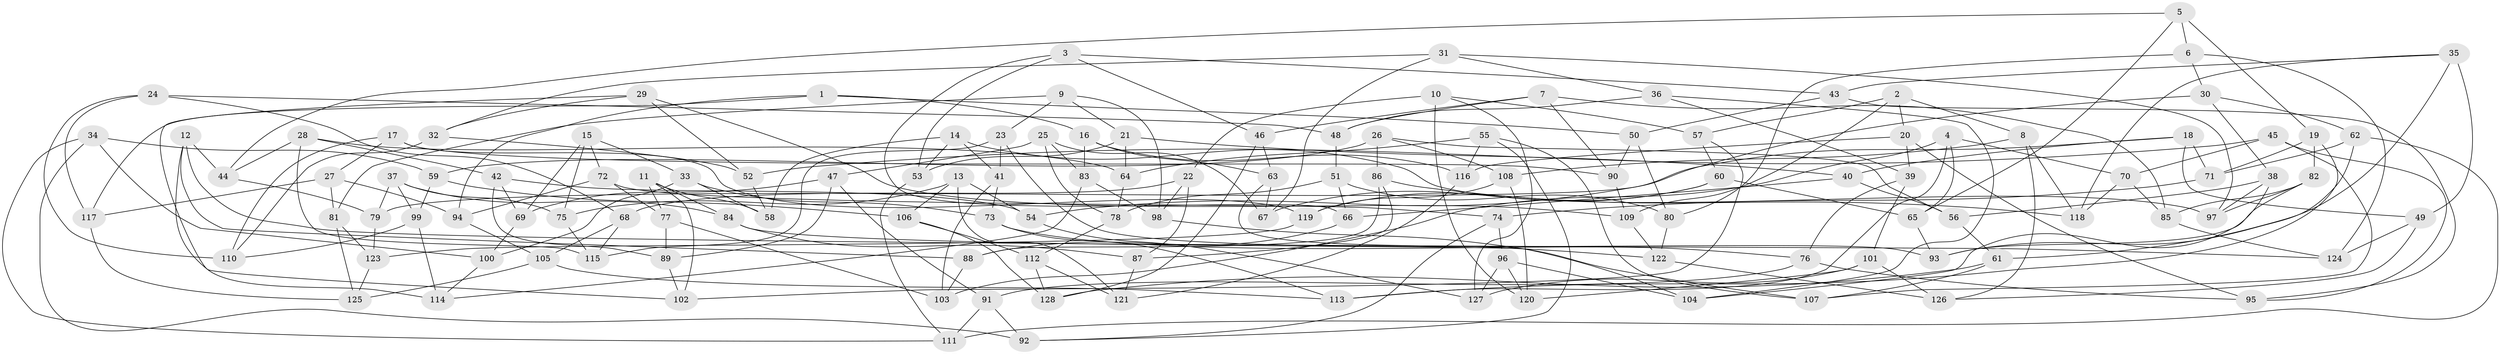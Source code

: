 // coarse degree distribution, {6: 0.5189873417721519, 4: 0.35443037974683544, 3: 0.02531645569620253, 5: 0.10126582278481013}
// Generated by graph-tools (version 1.1) at 2025/42/03/06/25 10:42:25]
// undirected, 128 vertices, 256 edges
graph export_dot {
graph [start="1"]
  node [color=gray90,style=filled];
  1;
  2;
  3;
  4;
  5;
  6;
  7;
  8;
  9;
  10;
  11;
  12;
  13;
  14;
  15;
  16;
  17;
  18;
  19;
  20;
  21;
  22;
  23;
  24;
  25;
  26;
  27;
  28;
  29;
  30;
  31;
  32;
  33;
  34;
  35;
  36;
  37;
  38;
  39;
  40;
  41;
  42;
  43;
  44;
  45;
  46;
  47;
  48;
  49;
  50;
  51;
  52;
  53;
  54;
  55;
  56;
  57;
  58;
  59;
  60;
  61;
  62;
  63;
  64;
  65;
  66;
  67;
  68;
  69;
  70;
  71;
  72;
  73;
  74;
  75;
  76;
  77;
  78;
  79;
  80;
  81;
  82;
  83;
  84;
  85;
  86;
  87;
  88;
  89;
  90;
  91;
  92;
  93;
  94;
  95;
  96;
  97;
  98;
  99;
  100;
  101;
  102;
  103;
  104;
  105;
  106;
  107;
  108;
  109;
  110;
  111;
  112;
  113;
  114;
  115;
  116;
  117;
  118;
  119;
  120;
  121;
  122;
  123;
  124;
  125;
  126;
  127;
  128;
  1 -- 117;
  1 -- 16;
  1 -- 94;
  1 -- 50;
  2 -- 57;
  2 -- 8;
  2 -- 109;
  2 -- 20;
  3 -- 46;
  3 -- 66;
  3 -- 53;
  3 -- 43;
  4 -- 113;
  4 -- 70;
  4 -- 65;
  4 -- 103;
  5 -- 6;
  5 -- 19;
  5 -- 44;
  5 -- 65;
  6 -- 124;
  6 -- 80;
  6 -- 30;
  7 -- 85;
  7 -- 46;
  7 -- 90;
  7 -- 48;
  8 -- 126;
  8 -- 118;
  8 -- 108;
  9 -- 98;
  9 -- 81;
  9 -- 23;
  9 -- 21;
  10 -- 22;
  10 -- 120;
  10 -- 127;
  10 -- 57;
  11 -- 84;
  11 -- 58;
  11 -- 102;
  11 -- 77;
  12 -- 88;
  12 -- 124;
  12 -- 114;
  12 -- 44;
  13 -- 121;
  13 -- 54;
  13 -- 106;
  13 -- 75;
  14 -- 58;
  14 -- 41;
  14 -- 97;
  14 -- 53;
  15 -- 72;
  15 -- 69;
  15 -- 75;
  15 -- 33;
  16 -- 116;
  16 -- 63;
  16 -- 83;
  17 -- 27;
  17 -- 119;
  17 -- 110;
  17 -- 90;
  18 -- 49;
  18 -- 54;
  18 -- 40;
  18 -- 71;
  19 -- 113;
  19 -- 82;
  19 -- 71;
  20 -- 39;
  20 -- 116;
  20 -- 95;
  21 -- 40;
  21 -- 64;
  21 -- 53;
  22 -- 87;
  22 -- 98;
  22 -- 68;
  23 -- 41;
  23 -- 115;
  23 -- 93;
  24 -- 117;
  24 -- 68;
  24 -- 110;
  24 -- 48;
  25 -- 83;
  25 -- 78;
  25 -- 47;
  25 -- 67;
  26 -- 108;
  26 -- 56;
  26 -- 59;
  26 -- 86;
  27 -- 94;
  27 -- 81;
  27 -- 117;
  28 -- 115;
  28 -- 64;
  28 -- 44;
  28 -- 42;
  29 -- 102;
  29 -- 52;
  29 -- 109;
  29 -- 32;
  30 -- 62;
  30 -- 79;
  30 -- 38;
  31 -- 32;
  31 -- 67;
  31 -- 36;
  31 -- 97;
  32 -- 52;
  32 -- 110;
  33 -- 73;
  33 -- 58;
  33 -- 100;
  34 -- 59;
  34 -- 92;
  34 -- 100;
  34 -- 111;
  35 -- 61;
  35 -- 43;
  35 -- 118;
  35 -- 49;
  36 -- 104;
  36 -- 39;
  36 -- 48;
  37 -- 84;
  37 -- 75;
  37 -- 79;
  37 -- 99;
  38 -- 97;
  38 -- 104;
  38 -- 56;
  39 -- 101;
  39 -- 76;
  40 -- 56;
  40 -- 66;
  41 -- 103;
  41 -- 73;
  42 -- 69;
  42 -- 89;
  42 -- 54;
  43 -- 95;
  43 -- 50;
  44 -- 79;
  45 -- 95;
  45 -- 52;
  45 -- 107;
  45 -- 70;
  46 -- 128;
  46 -- 63;
  47 -- 89;
  47 -- 69;
  47 -- 91;
  48 -- 51;
  49 -- 126;
  49 -- 124;
  50 -- 90;
  50 -- 80;
  51 -- 66;
  51 -- 80;
  51 -- 78;
  52 -- 58;
  53 -- 111;
  54 -- 127;
  55 -- 116;
  55 -- 107;
  55 -- 92;
  55 -- 64;
  56 -- 61;
  57 -- 60;
  57 -- 102;
  59 -- 99;
  59 -- 106;
  60 -- 67;
  60 -- 119;
  60 -- 65;
  61 -- 128;
  61 -- 107;
  62 -- 111;
  62 -- 71;
  62 -- 93;
  63 -- 104;
  63 -- 67;
  64 -- 78;
  65 -- 93;
  66 -- 88;
  68 -- 115;
  68 -- 105;
  69 -- 100;
  70 -- 118;
  70 -- 85;
  71 -- 74;
  72 -- 94;
  72 -- 74;
  72 -- 77;
  73 -- 113;
  73 -- 76;
  74 -- 92;
  74 -- 96;
  75 -- 115;
  76 -- 95;
  76 -- 91;
  77 -- 103;
  77 -- 89;
  78 -- 112;
  79 -- 123;
  80 -- 122;
  81 -- 125;
  81 -- 123;
  82 -- 93;
  82 -- 97;
  82 -- 85;
  83 -- 114;
  83 -- 98;
  84 -- 122;
  84 -- 87;
  85 -- 124;
  86 -- 87;
  86 -- 88;
  86 -- 118;
  87 -- 121;
  88 -- 103;
  89 -- 102;
  90 -- 109;
  91 -- 111;
  91 -- 92;
  94 -- 105;
  96 -- 120;
  96 -- 104;
  96 -- 127;
  98 -- 107;
  99 -- 110;
  99 -- 114;
  100 -- 114;
  101 -- 127;
  101 -- 120;
  101 -- 126;
  105 -- 125;
  105 -- 113;
  106 -- 128;
  106 -- 112;
  108 -- 120;
  108 -- 119;
  109 -- 122;
  112 -- 121;
  112 -- 128;
  116 -- 121;
  117 -- 125;
  119 -- 123;
  122 -- 126;
  123 -- 125;
}
